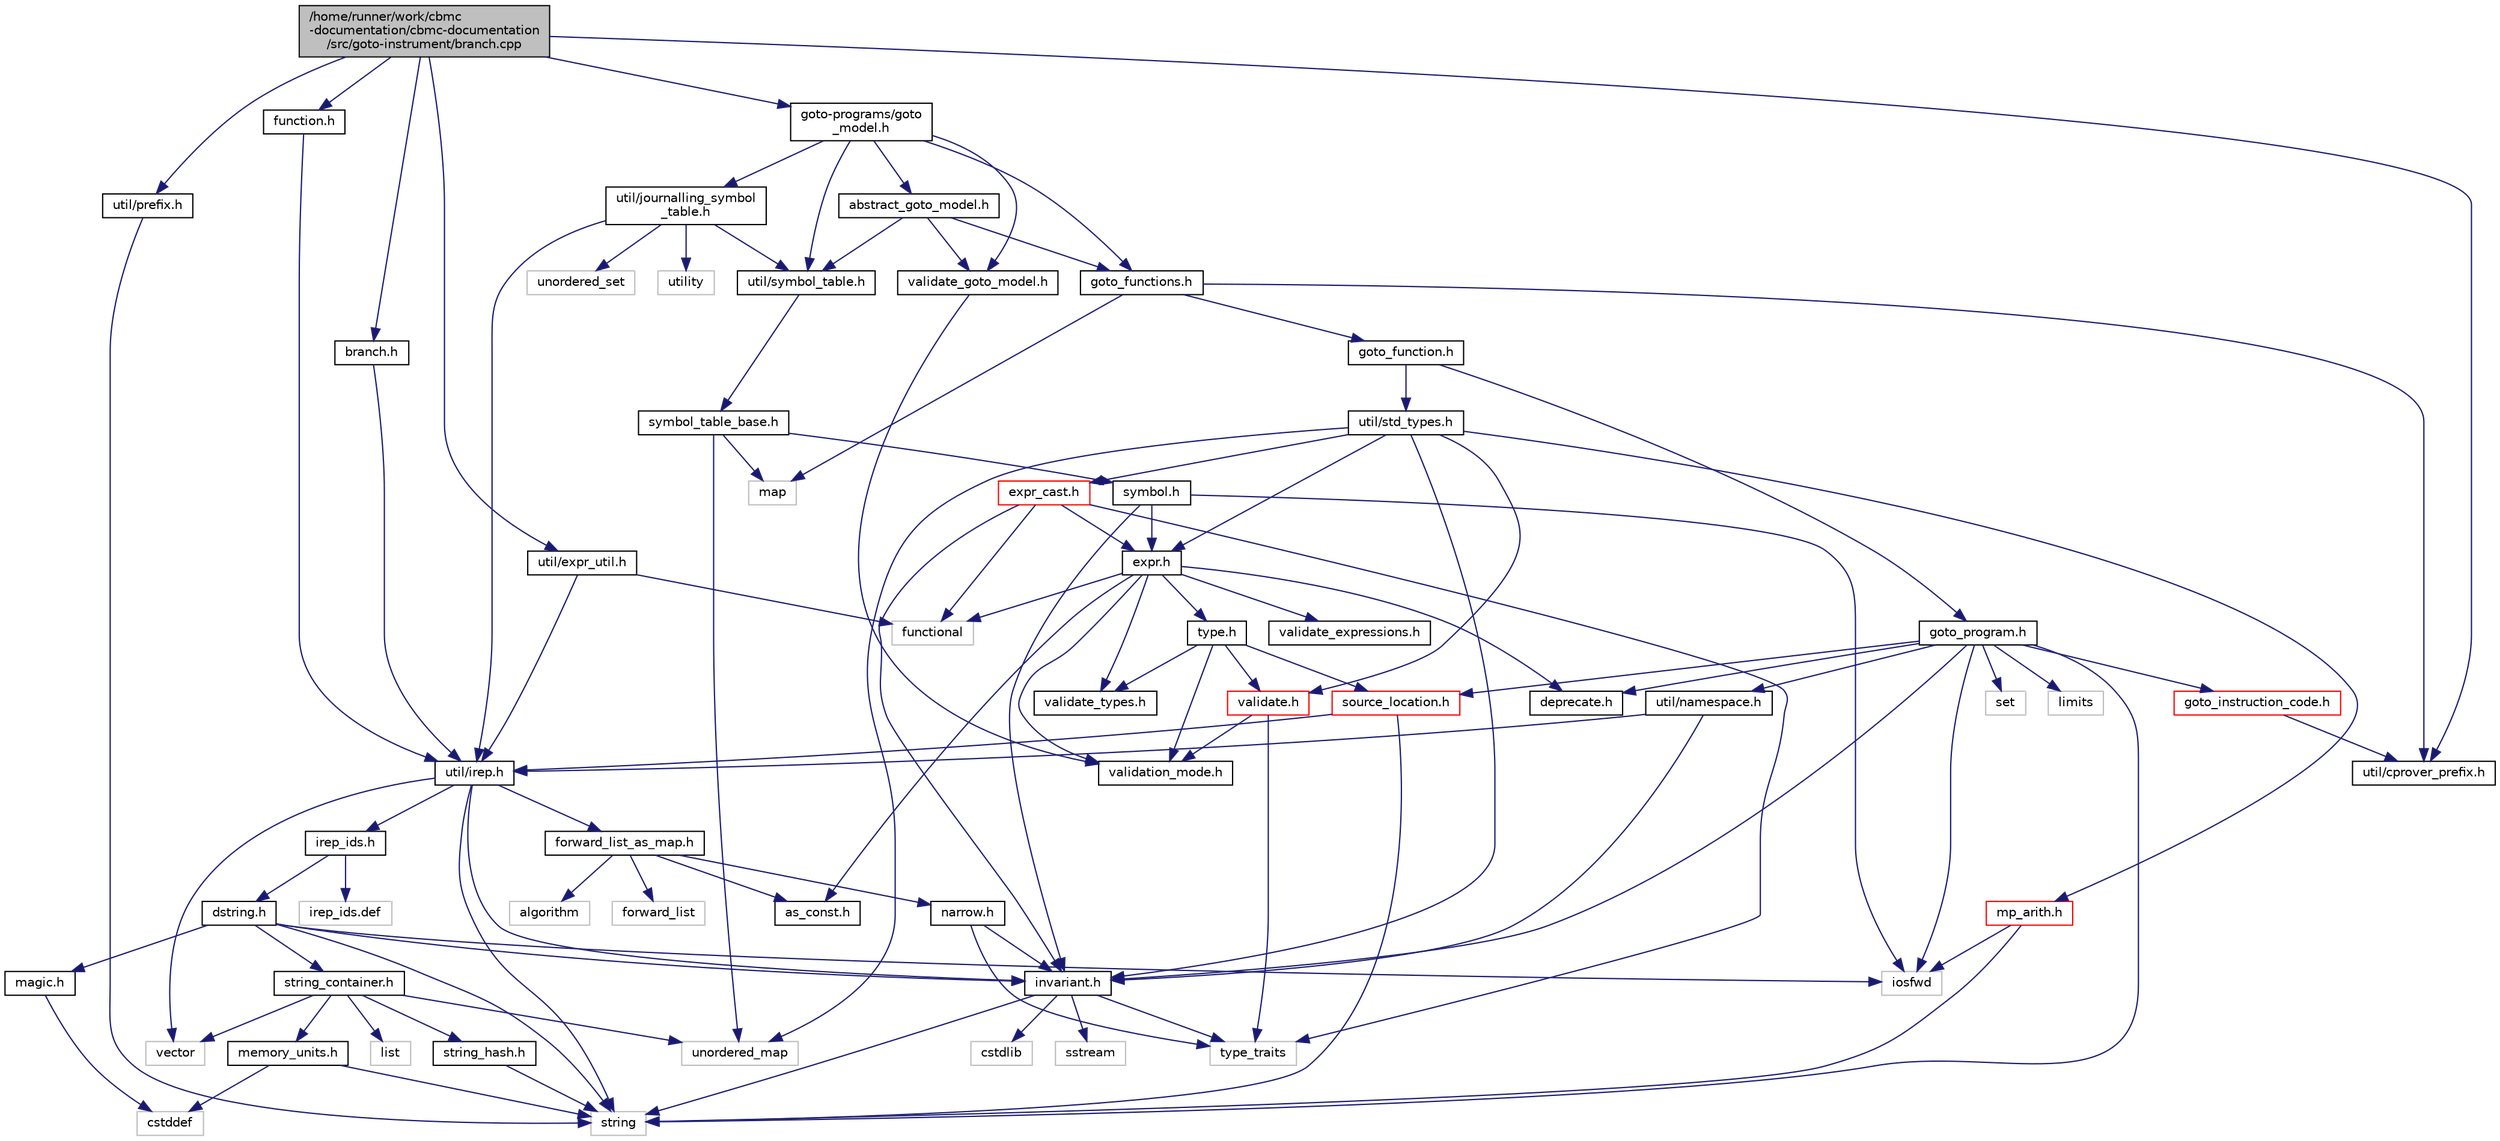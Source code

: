 digraph "/home/runner/work/cbmc-documentation/cbmc-documentation/src/goto-instrument/branch.cpp"
{
 // LATEX_PDF_SIZE
  bgcolor="transparent";
  edge [fontname="Helvetica",fontsize="10",labelfontname="Helvetica",labelfontsize="10"];
  node [fontname="Helvetica",fontsize="10",shape=record];
  Node1 [label="/home/runner/work/cbmc\l-documentation/cbmc-documentation\l/src/goto-instrument/branch.cpp",height=0.2,width=0.4,color="black", fillcolor="grey75", style="filled", fontcolor="black",tooltip=" "];
  Node1 -> Node2 [color="midnightblue",fontsize="10",style="solid",fontname="Helvetica"];
  Node2 [label="branch.h",height=0.2,width=0.4,color="black",URL="$branch_8h.html",tooltip=" "];
  Node2 -> Node3 [color="midnightblue",fontsize="10",style="solid",fontname="Helvetica"];
  Node3 [label="util/irep.h",height=0.2,width=0.4,color="black",URL="$irep_8h.html",tooltip=" "];
  Node3 -> Node4 [color="midnightblue",fontsize="10",style="solid",fontname="Helvetica"];
  Node4 [label="string",height=0.2,width=0.4,color="grey75",tooltip=" "];
  Node3 -> Node5 [color="midnightblue",fontsize="10",style="solid",fontname="Helvetica"];
  Node5 [label="vector",height=0.2,width=0.4,color="grey75",tooltip=" "];
  Node3 -> Node6 [color="midnightblue",fontsize="10",style="solid",fontname="Helvetica"];
  Node6 [label="invariant.h",height=0.2,width=0.4,color="black",URL="$src_2util_2invariant_8h.html",tooltip=" "];
  Node6 -> Node7 [color="midnightblue",fontsize="10",style="solid",fontname="Helvetica"];
  Node7 [label="cstdlib",height=0.2,width=0.4,color="grey75",tooltip=" "];
  Node6 -> Node8 [color="midnightblue",fontsize="10",style="solid",fontname="Helvetica"];
  Node8 [label="sstream",height=0.2,width=0.4,color="grey75",tooltip=" "];
  Node6 -> Node4 [color="midnightblue",fontsize="10",style="solid",fontname="Helvetica"];
  Node6 -> Node9 [color="midnightblue",fontsize="10",style="solid",fontname="Helvetica"];
  Node9 [label="type_traits",height=0.2,width=0.4,color="grey75",tooltip=" "];
  Node3 -> Node10 [color="midnightblue",fontsize="10",style="solid",fontname="Helvetica"];
  Node10 [label="irep_ids.h",height=0.2,width=0.4,color="black",URL="$irep__ids_8h.html",tooltip=" "];
  Node10 -> Node11 [color="midnightblue",fontsize="10",style="solid",fontname="Helvetica"];
  Node11 [label="dstring.h",height=0.2,width=0.4,color="black",URL="$dstring_8h.html",tooltip=" "];
  Node11 -> Node12 [color="midnightblue",fontsize="10",style="solid",fontname="Helvetica"];
  Node12 [label="iosfwd",height=0.2,width=0.4,color="grey75",tooltip=" "];
  Node11 -> Node4 [color="midnightblue",fontsize="10",style="solid",fontname="Helvetica"];
  Node11 -> Node6 [color="midnightblue",fontsize="10",style="solid",fontname="Helvetica"];
  Node11 -> Node13 [color="midnightblue",fontsize="10",style="solid",fontname="Helvetica"];
  Node13 [label="magic.h",height=0.2,width=0.4,color="black",URL="$magic_8h.html",tooltip="Magic numbers used throughout the codebase."];
  Node13 -> Node14 [color="midnightblue",fontsize="10",style="solid",fontname="Helvetica"];
  Node14 [label="cstddef",height=0.2,width=0.4,color="grey75",tooltip=" "];
  Node11 -> Node15 [color="midnightblue",fontsize="10",style="solid",fontname="Helvetica"];
  Node15 [label="string_container.h",height=0.2,width=0.4,color="black",URL="$string__container_8h.html",tooltip=" "];
  Node15 -> Node16 [color="midnightblue",fontsize="10",style="solid",fontname="Helvetica"];
  Node16 [label="list",height=0.2,width=0.4,color="grey75",tooltip=" "];
  Node15 -> Node17 [color="midnightblue",fontsize="10",style="solid",fontname="Helvetica"];
  Node17 [label="unordered_map",height=0.2,width=0.4,color="grey75",tooltip=" "];
  Node15 -> Node5 [color="midnightblue",fontsize="10",style="solid",fontname="Helvetica"];
  Node15 -> Node18 [color="midnightblue",fontsize="10",style="solid",fontname="Helvetica"];
  Node18 [label="memory_units.h",height=0.2,width=0.4,color="black",URL="$memory__units_8h.html",tooltip=" "];
  Node18 -> Node14 [color="midnightblue",fontsize="10",style="solid",fontname="Helvetica"];
  Node18 -> Node4 [color="midnightblue",fontsize="10",style="solid",fontname="Helvetica"];
  Node15 -> Node19 [color="midnightblue",fontsize="10",style="solid",fontname="Helvetica"];
  Node19 [label="string_hash.h",height=0.2,width=0.4,color="black",URL="$string__hash_8h.html",tooltip=" "];
  Node19 -> Node4 [color="midnightblue",fontsize="10",style="solid",fontname="Helvetica"];
  Node10 -> Node20 [color="midnightblue",fontsize="10",style="solid",fontname="Helvetica"];
  Node20 [label="irep_ids.def",height=0.2,width=0.4,color="grey75",tooltip=" "];
  Node3 -> Node21 [color="midnightblue",fontsize="10",style="solid",fontname="Helvetica"];
  Node21 [label="forward_list_as_map.h",height=0.2,width=0.4,color="black",URL="$forward__list__as__map_8h.html",tooltip=" "];
  Node21 -> Node22 [color="midnightblue",fontsize="10",style="solid",fontname="Helvetica"];
  Node22 [label="algorithm",height=0.2,width=0.4,color="grey75",tooltip=" "];
  Node21 -> Node23 [color="midnightblue",fontsize="10",style="solid",fontname="Helvetica"];
  Node23 [label="forward_list",height=0.2,width=0.4,color="grey75",tooltip=" "];
  Node21 -> Node24 [color="midnightblue",fontsize="10",style="solid",fontname="Helvetica"];
  Node24 [label="as_const.h",height=0.2,width=0.4,color="black",URL="$as__const_8h.html",tooltip=" "];
  Node21 -> Node25 [color="midnightblue",fontsize="10",style="solid",fontname="Helvetica"];
  Node25 [label="narrow.h",height=0.2,width=0.4,color="black",URL="$narrow_8h.html",tooltip=" "];
  Node25 -> Node9 [color="midnightblue",fontsize="10",style="solid",fontname="Helvetica"];
  Node25 -> Node6 [color="midnightblue",fontsize="10",style="solid",fontname="Helvetica"];
  Node1 -> Node26 [color="midnightblue",fontsize="10",style="solid",fontname="Helvetica"];
  Node26 [label="util/cprover_prefix.h",height=0.2,width=0.4,color="black",URL="$cprover__prefix_8h.html",tooltip=" "];
  Node1 -> Node27 [color="midnightblue",fontsize="10",style="solid",fontname="Helvetica"];
  Node27 [label="util/expr_util.h",height=0.2,width=0.4,color="black",URL="$expr__util_8h.html",tooltip="Deprecated expression utility functions."];
  Node27 -> Node3 [color="midnightblue",fontsize="10",style="solid",fontname="Helvetica"];
  Node27 -> Node28 [color="midnightblue",fontsize="10",style="solid",fontname="Helvetica"];
  Node28 [label="functional",height=0.2,width=0.4,color="grey75",tooltip=" "];
  Node1 -> Node29 [color="midnightblue",fontsize="10",style="solid",fontname="Helvetica"];
  Node29 [label="util/prefix.h",height=0.2,width=0.4,color="black",URL="$prefix_8h.html",tooltip=" "];
  Node29 -> Node4 [color="midnightblue",fontsize="10",style="solid",fontname="Helvetica"];
  Node1 -> Node30 [color="midnightblue",fontsize="10",style="solid",fontname="Helvetica"];
  Node30 [label="goto-programs/goto\l_model.h",height=0.2,width=0.4,color="black",URL="$goto__model_8h.html",tooltip=" "];
  Node30 -> Node31 [color="midnightblue",fontsize="10",style="solid",fontname="Helvetica"];
  Node31 [label="util/symbol_table.h",height=0.2,width=0.4,color="black",URL="$symbol__table_8h.html",tooltip="Author: Diffblue Ltd."];
  Node31 -> Node32 [color="midnightblue",fontsize="10",style="solid",fontname="Helvetica"];
  Node32 [label="symbol_table_base.h",height=0.2,width=0.4,color="black",URL="$symbol__table__base_8h.html",tooltip="Author: Diffblue Ltd."];
  Node32 -> Node33 [color="midnightblue",fontsize="10",style="solid",fontname="Helvetica"];
  Node33 [label="map",height=0.2,width=0.4,color="grey75",tooltip=" "];
  Node32 -> Node17 [color="midnightblue",fontsize="10",style="solid",fontname="Helvetica"];
  Node32 -> Node34 [color="midnightblue",fontsize="10",style="solid",fontname="Helvetica"];
  Node34 [label="symbol.h",height=0.2,width=0.4,color="black",URL="$symbol_8h.html",tooltip="Symbol table entry."];
  Node34 -> Node12 [color="midnightblue",fontsize="10",style="solid",fontname="Helvetica"];
  Node34 -> Node35 [color="midnightblue",fontsize="10",style="solid",fontname="Helvetica"];
  Node35 [label="expr.h",height=0.2,width=0.4,color="black",URL="$expr_8h.html",tooltip=" "];
  Node35 -> Node24 [color="midnightblue",fontsize="10",style="solid",fontname="Helvetica"];
  Node35 -> Node36 [color="midnightblue",fontsize="10",style="solid",fontname="Helvetica"];
  Node36 [label="deprecate.h",height=0.2,width=0.4,color="black",URL="$deprecate_8h.html",tooltip=" "];
  Node35 -> Node37 [color="midnightblue",fontsize="10",style="solid",fontname="Helvetica"];
  Node37 [label="type.h",height=0.2,width=0.4,color="black",URL="$type_8h.html",tooltip=" "];
  Node37 -> Node38 [color="midnightblue",fontsize="10",style="solid",fontname="Helvetica"];
  Node38 [label="source_location.h",height=0.2,width=0.4,color="red",URL="$source__location_8h.html",tooltip=" "];
  Node38 -> Node3 [color="midnightblue",fontsize="10",style="solid",fontname="Helvetica"];
  Node38 -> Node4 [color="midnightblue",fontsize="10",style="solid",fontname="Helvetica"];
  Node37 -> Node41 [color="midnightblue",fontsize="10",style="solid",fontname="Helvetica"];
  Node41 [label="validate.h",height=0.2,width=0.4,color="red",URL="$validate_8h.html",tooltip=" "];
  Node41 -> Node9 [color="midnightblue",fontsize="10",style="solid",fontname="Helvetica"];
  Node41 -> Node43 [color="midnightblue",fontsize="10",style="solid",fontname="Helvetica"];
  Node43 [label="validation_mode.h",height=0.2,width=0.4,color="black",URL="$validation__mode_8h.html",tooltip=" "];
  Node37 -> Node44 [color="midnightblue",fontsize="10",style="solid",fontname="Helvetica"];
  Node44 [label="validate_types.h",height=0.2,width=0.4,color="black",URL="$validate__types_8h.html",tooltip=" "];
  Node37 -> Node43 [color="midnightblue",fontsize="10",style="solid",fontname="Helvetica"];
  Node35 -> Node45 [color="midnightblue",fontsize="10",style="solid",fontname="Helvetica"];
  Node45 [label="validate_expressions.h",height=0.2,width=0.4,color="black",URL="$validate__expressions_8h.html",tooltip=" "];
  Node35 -> Node44 [color="midnightblue",fontsize="10",style="solid",fontname="Helvetica"];
  Node35 -> Node43 [color="midnightblue",fontsize="10",style="solid",fontname="Helvetica"];
  Node35 -> Node28 [color="midnightblue",fontsize="10",style="solid",fontname="Helvetica"];
  Node34 -> Node6 [color="midnightblue",fontsize="10",style="solid",fontname="Helvetica"];
  Node30 -> Node46 [color="midnightblue",fontsize="10",style="solid",fontname="Helvetica"];
  Node46 [label="util/journalling_symbol\l_table.h",height=0.2,width=0.4,color="black",URL="$journalling__symbol__table_8h.html",tooltip="Author: Diffblue Ltd."];
  Node46 -> Node47 [color="midnightblue",fontsize="10",style="solid",fontname="Helvetica"];
  Node47 [label="utility",height=0.2,width=0.4,color="grey75",tooltip=" "];
  Node46 -> Node48 [color="midnightblue",fontsize="10",style="solid",fontname="Helvetica"];
  Node48 [label="unordered_set",height=0.2,width=0.4,color="grey75",tooltip=" "];
  Node46 -> Node3 [color="midnightblue",fontsize="10",style="solid",fontname="Helvetica"];
  Node46 -> Node31 [color="midnightblue",fontsize="10",style="solid",fontname="Helvetica"];
  Node30 -> Node49 [color="midnightblue",fontsize="10",style="solid",fontname="Helvetica"];
  Node49 [label="abstract_goto_model.h",height=0.2,width=0.4,color="black",URL="$abstract__goto__model_8h.html",tooltip=" "];
  Node49 -> Node50 [color="midnightblue",fontsize="10",style="solid",fontname="Helvetica"];
  Node50 [label="goto_functions.h",height=0.2,width=0.4,color="black",URL="$goto__functions_8h.html",tooltip=" "];
  Node50 -> Node51 [color="midnightblue",fontsize="10",style="solid",fontname="Helvetica"];
  Node51 [label="goto_function.h",height=0.2,width=0.4,color="black",URL="$goto__function_8h.html",tooltip=" "];
  Node51 -> Node52 [color="midnightblue",fontsize="10",style="solid",fontname="Helvetica"];
  Node52 [label="util/std_types.h",height=0.2,width=0.4,color="black",URL="$std__types_8h.html",tooltip=" "];
  Node52 -> Node35 [color="midnightblue",fontsize="10",style="solid",fontname="Helvetica"];
  Node52 -> Node53 [color="midnightblue",fontsize="10",style="solid",fontname="Helvetica"];
  Node53 [label="expr_cast.h",height=0.2,width=0.4,color="red",URL="$expr__cast_8h.html",tooltip="Templated functions to cast to specific exprt-derived classes."];
  Node53 -> Node9 [color="midnightblue",fontsize="10",style="solid",fontname="Helvetica"];
  Node53 -> Node28 [color="midnightblue",fontsize="10",style="solid",fontname="Helvetica"];
  Node53 -> Node6 [color="midnightblue",fontsize="10",style="solid",fontname="Helvetica"];
  Node53 -> Node35 [color="midnightblue",fontsize="10",style="solid",fontname="Helvetica"];
  Node52 -> Node6 [color="midnightblue",fontsize="10",style="solid",fontname="Helvetica"];
  Node52 -> Node55 [color="midnightblue",fontsize="10",style="solid",fontname="Helvetica"];
  Node55 [label="mp_arith.h",height=0.2,width=0.4,color="red",URL="$mp__arith_8h.html",tooltip=" "];
  Node55 -> Node12 [color="midnightblue",fontsize="10",style="solid",fontname="Helvetica"];
  Node55 -> Node4 [color="midnightblue",fontsize="10",style="solid",fontname="Helvetica"];
  Node52 -> Node41 [color="midnightblue",fontsize="10",style="solid",fontname="Helvetica"];
  Node52 -> Node17 [color="midnightblue",fontsize="10",style="solid",fontname="Helvetica"];
  Node51 -> Node57 [color="midnightblue",fontsize="10",style="solid",fontname="Helvetica"];
  Node57 [label="goto_program.h",height=0.2,width=0.4,color="black",URL="$goto__program_8h.html",tooltip=" "];
  Node57 -> Node58 [color="midnightblue",fontsize="10",style="solid",fontname="Helvetica"];
  Node58 [label="goto_instruction_code.h",height=0.2,width=0.4,color="red",URL="$goto__instruction__code_8h.html",tooltip=" "];
  Node58 -> Node26 [color="midnightblue",fontsize="10",style="solid",fontname="Helvetica"];
  Node57 -> Node12 [color="midnightblue",fontsize="10",style="solid",fontname="Helvetica"];
  Node57 -> Node61 [color="midnightblue",fontsize="10",style="solid",fontname="Helvetica"];
  Node61 [label="set",height=0.2,width=0.4,color="grey75",tooltip=" "];
  Node57 -> Node62 [color="midnightblue",fontsize="10",style="solid",fontname="Helvetica"];
  Node62 [label="limits",height=0.2,width=0.4,color="grey75",tooltip=" "];
  Node57 -> Node4 [color="midnightblue",fontsize="10",style="solid",fontname="Helvetica"];
  Node57 -> Node36 [color="midnightblue",fontsize="10",style="solid",fontname="Helvetica"];
  Node57 -> Node6 [color="midnightblue",fontsize="10",style="solid",fontname="Helvetica"];
  Node57 -> Node63 [color="midnightblue",fontsize="10",style="solid",fontname="Helvetica"];
  Node63 [label="util/namespace.h",height=0.2,width=0.4,color="black",URL="$namespace_8h.html",tooltip=" "];
  Node63 -> Node6 [color="midnightblue",fontsize="10",style="solid",fontname="Helvetica"];
  Node63 -> Node3 [color="midnightblue",fontsize="10",style="solid",fontname="Helvetica"];
  Node57 -> Node38 [color="midnightblue",fontsize="10",style="solid",fontname="Helvetica"];
  Node50 -> Node26 [color="midnightblue",fontsize="10",style="solid",fontname="Helvetica"];
  Node50 -> Node33 [color="midnightblue",fontsize="10",style="solid",fontname="Helvetica"];
  Node49 -> Node64 [color="midnightblue",fontsize="10",style="solid",fontname="Helvetica"];
  Node64 [label="validate_goto_model.h",height=0.2,width=0.4,color="black",URL="$validate__goto__model_8h.html",tooltip=" "];
  Node64 -> Node43 [color="midnightblue",fontsize="10",style="solid",fontname="Helvetica"];
  Node49 -> Node31 [color="midnightblue",fontsize="10",style="solid",fontname="Helvetica"];
  Node30 -> Node50 [color="midnightblue",fontsize="10",style="solid",fontname="Helvetica"];
  Node30 -> Node64 [color="midnightblue",fontsize="10",style="solid",fontname="Helvetica"];
  Node1 -> Node65 [color="midnightblue",fontsize="10",style="solid",fontname="Helvetica"];
  Node65 [label="function.h",height=0.2,width=0.4,color="black",URL="$function_8h.html",tooltip=" "];
  Node65 -> Node3 [color="midnightblue",fontsize="10",style="solid",fontname="Helvetica"];
}
